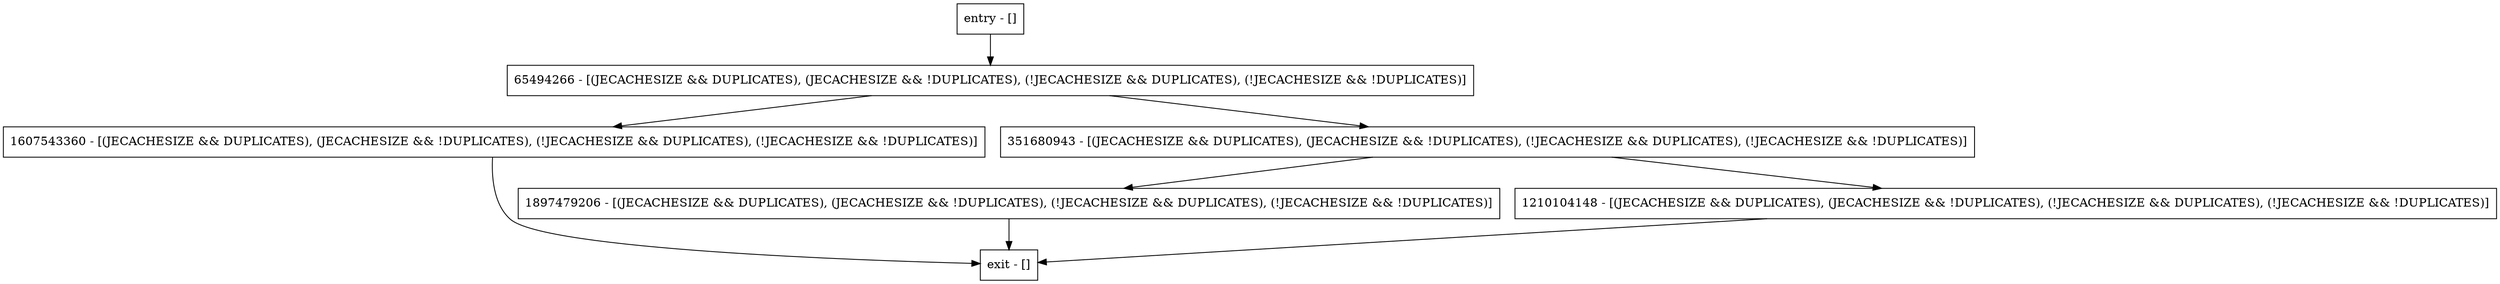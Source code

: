 digraph verifyAtEof {
node [shape=record];
entry [label="entry - []"];
exit [label="exit - []"];
65494266 [label="65494266 - [(JECACHESIZE && DUPLICATES), (JECACHESIZE && !DUPLICATES), (!JECACHESIZE && DUPLICATES), (!JECACHESIZE && !DUPLICATES)]"];
1607543360 [label="1607543360 - [(JECACHESIZE && DUPLICATES), (JECACHESIZE && !DUPLICATES), (!JECACHESIZE && DUPLICATES), (!JECACHESIZE && !DUPLICATES)]"];
1897479206 [label="1897479206 - [(JECACHESIZE && DUPLICATES), (JECACHESIZE && !DUPLICATES), (!JECACHESIZE && DUPLICATES), (!JECACHESIZE && !DUPLICATES)]"];
351680943 [label="351680943 - [(JECACHESIZE && DUPLICATES), (JECACHESIZE && !DUPLICATES), (!JECACHESIZE && DUPLICATES), (!JECACHESIZE && !DUPLICATES)]"];
1210104148 [label="1210104148 - [(JECACHESIZE && DUPLICATES), (JECACHESIZE && !DUPLICATES), (!JECACHESIZE && DUPLICATES), (!JECACHESIZE && !DUPLICATES)]"];
entry;
exit;
entry -> 65494266;
65494266 -> 1607543360;
65494266 -> 351680943;
1607543360 -> exit;
1897479206 -> exit;
351680943 -> 1897479206;
351680943 -> 1210104148;
1210104148 -> exit;
}
